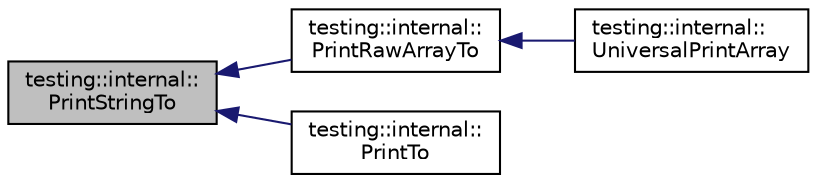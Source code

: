 digraph "testing::internal::PrintStringTo"
{
  edge [fontname="Helvetica",fontsize="10",labelfontname="Helvetica",labelfontsize="10"];
  node [fontname="Helvetica",fontsize="10",shape=record];
  rankdir="LR";
  Node2549 [label="testing::internal::\lPrintStringTo",height=0.2,width=0.4,color="black", fillcolor="grey75", style="filled", fontcolor="black"];
  Node2549 -> Node2550 [dir="back",color="midnightblue",fontsize="10",style="solid",fontname="Helvetica"];
  Node2550 [label="testing::internal::\lPrintRawArrayTo",height=0.2,width=0.4,color="black", fillcolor="white", style="filled",URL="$d0/da7/namespacetesting_1_1internal.html#ad3013b6b4c825edee9fe18ff1d982faa"];
  Node2550 -> Node2551 [dir="back",color="midnightblue",fontsize="10",style="solid",fontname="Helvetica"];
  Node2551 [label="testing::internal::\lUniversalPrintArray",height=0.2,width=0.4,color="black", fillcolor="white", style="filled",URL="$d0/da7/namespacetesting_1_1internal.html#ad79d71c3110f8eb24ab352d68f29436a"];
  Node2549 -> Node2552 [dir="back",color="midnightblue",fontsize="10",style="solid",fontname="Helvetica"];
  Node2552 [label="testing::internal::\lPrintTo",height=0.2,width=0.4,color="black", fillcolor="white", style="filled",URL="$d0/da7/namespacetesting_1_1internal.html#af59b4f5d83276cd807c45063b14bad44"];
}
